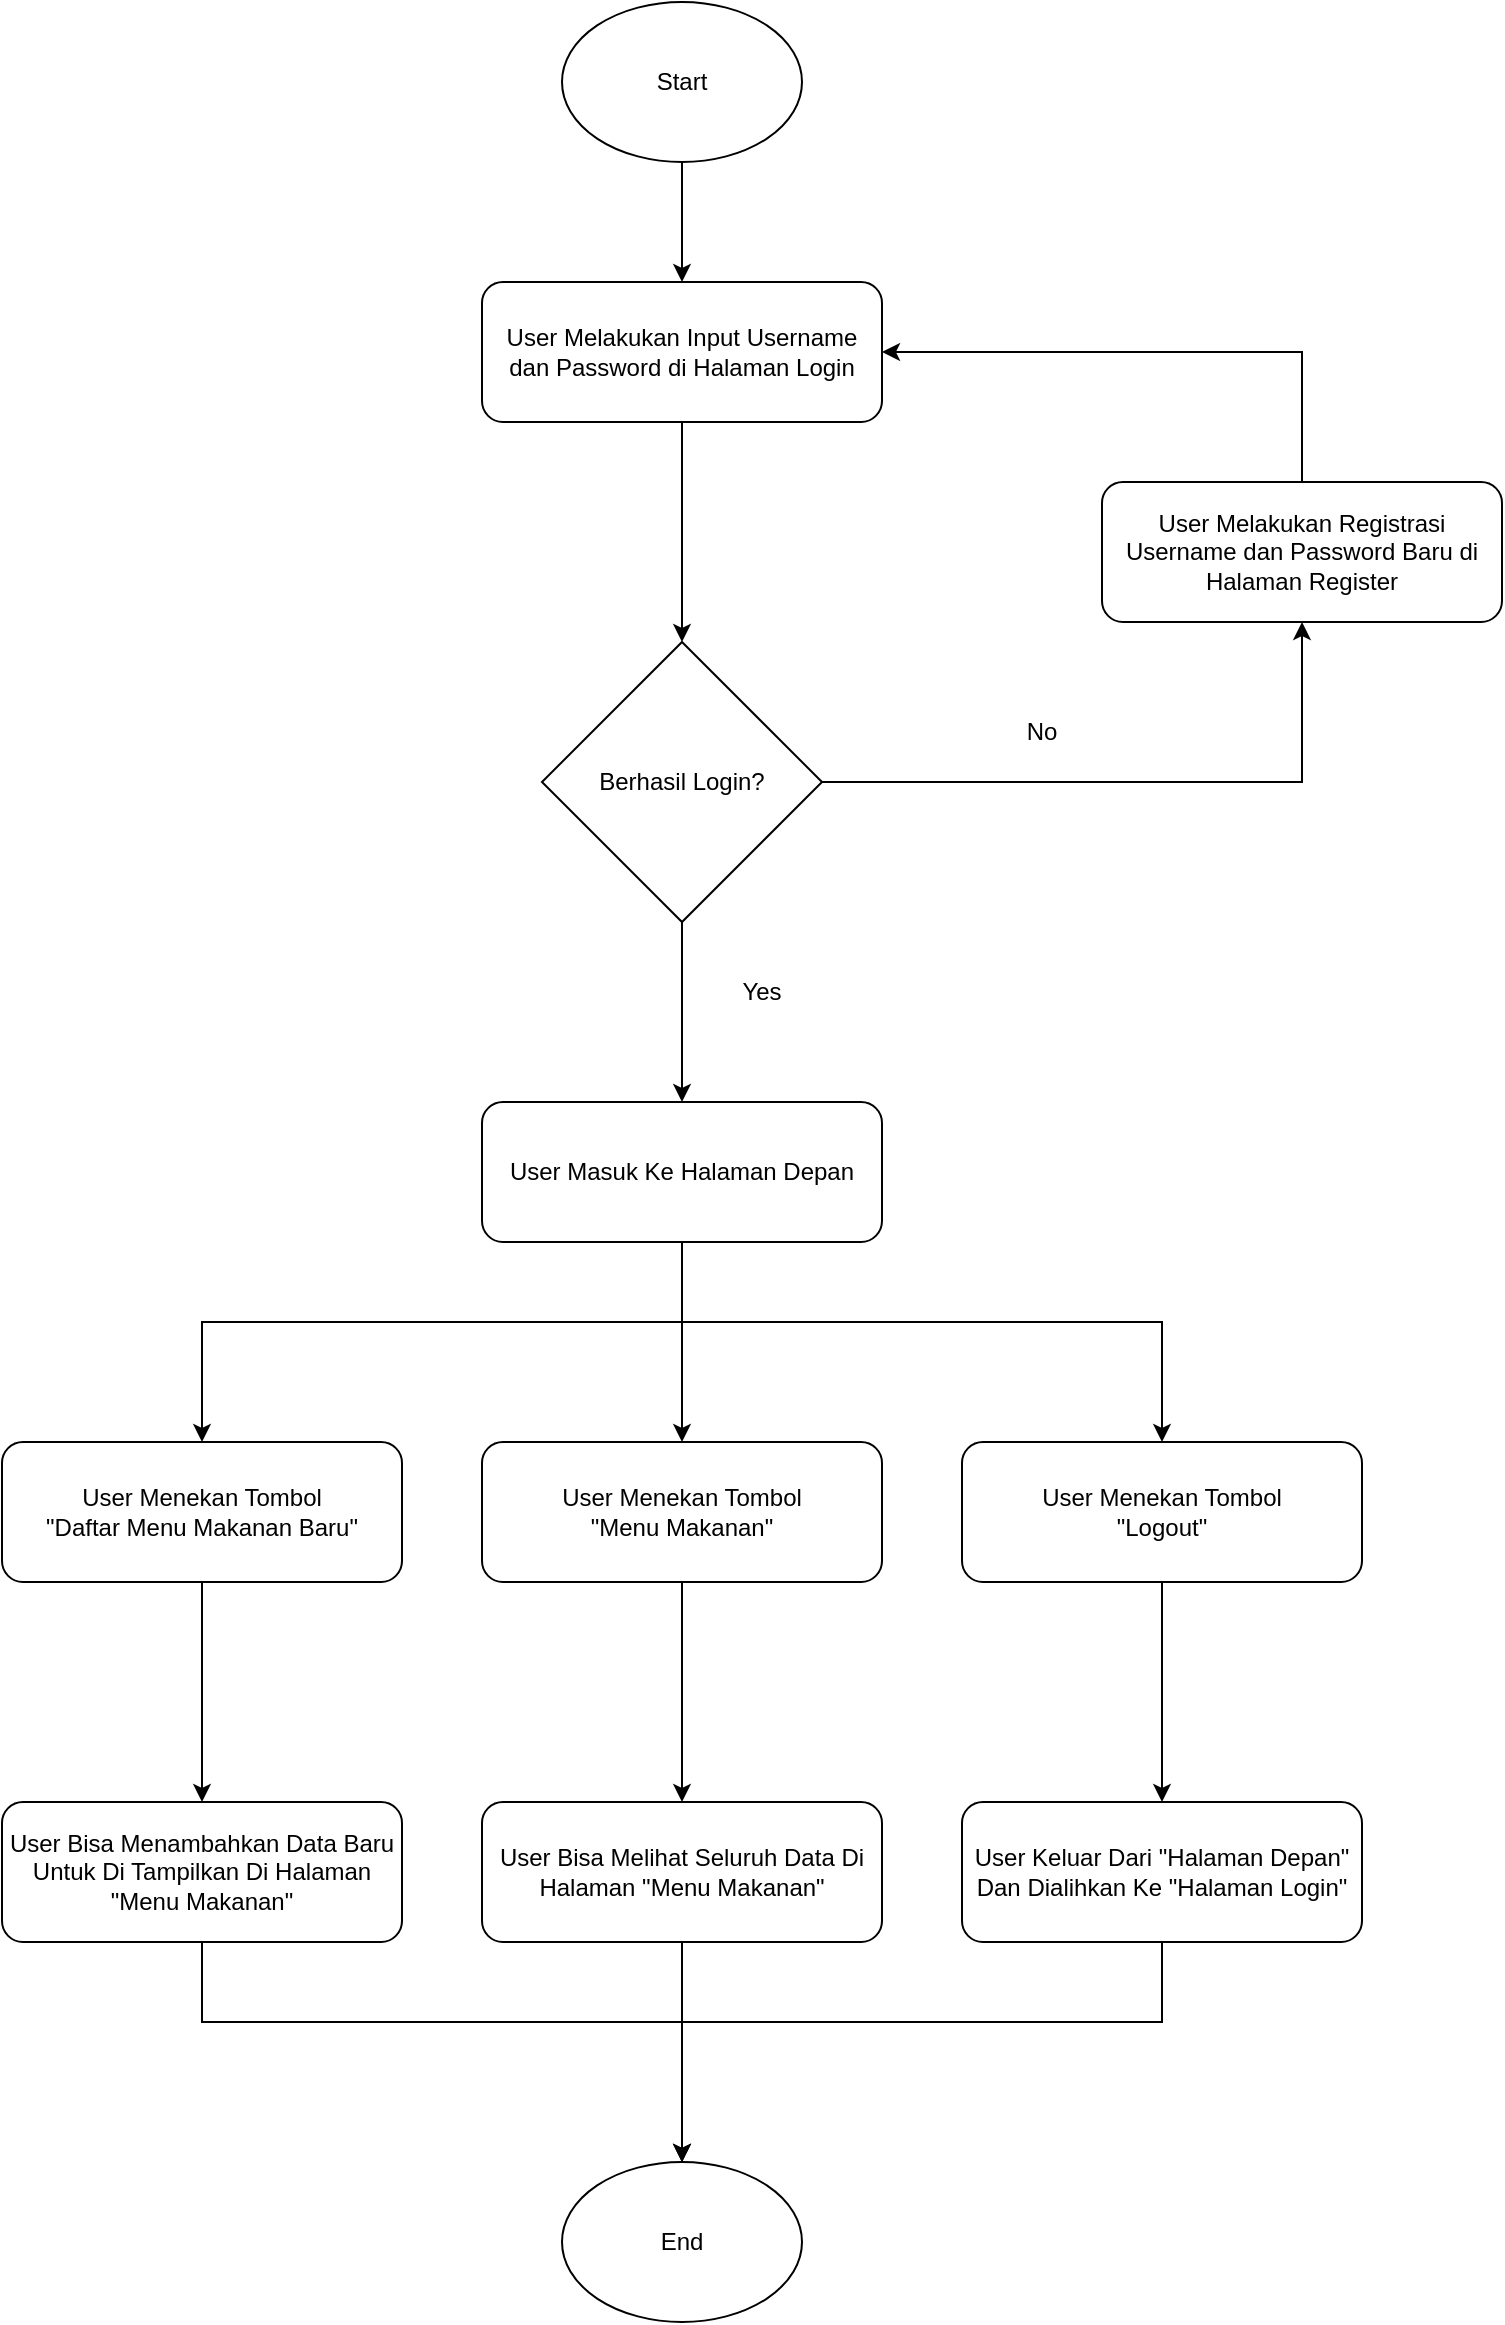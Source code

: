 <mxfile version="21.3.7" type="device">
  <diagram name="Page-1" id="a5atxGns9pt6nDqm3Cre">
    <mxGraphModel dx="880" dy="444" grid="1" gridSize="10" guides="1" tooltips="1" connect="1" arrows="1" fold="1" page="1" pageScale="1" pageWidth="827" pageHeight="1169" math="0" shadow="0">
      <root>
        <mxCell id="0" />
        <mxCell id="1" parent="0" />
        <mxCell id="4Eju1OSGysqqW-4qjEBf-1" value="Start" style="ellipse;whiteSpace=wrap;html=1;" vertex="1" parent="1">
          <mxGeometry x="350" y="190" width="120" height="80" as="geometry" />
        </mxCell>
        <mxCell id="4Eju1OSGysqqW-4qjEBf-2" value="" style="endArrow=classic;html=1;rounded=0;exitX=0.5;exitY=1;exitDx=0;exitDy=0;entryX=0.5;entryY=0;entryDx=0;entryDy=0;" edge="1" parent="1" source="4Eju1OSGysqqW-4qjEBf-1" target="4Eju1OSGysqqW-4qjEBf-3">
          <mxGeometry width="50" height="50" relative="1" as="geometry">
            <mxPoint x="390" y="260" as="sourcePoint" />
            <mxPoint x="410" y="360" as="targetPoint" />
          </mxGeometry>
        </mxCell>
        <mxCell id="4Eju1OSGysqqW-4qjEBf-3" value="User Melakukan Input Username dan Password di Halaman Login" style="rounded=1;whiteSpace=wrap;html=1;" vertex="1" parent="1">
          <mxGeometry x="310" y="330" width="200" height="70" as="geometry" />
        </mxCell>
        <mxCell id="4Eju1OSGysqqW-4qjEBf-5" value="Berhasil Login?" style="rhombus;whiteSpace=wrap;html=1;" vertex="1" parent="1">
          <mxGeometry x="340" y="510" width="140" height="140" as="geometry" />
        </mxCell>
        <mxCell id="4Eju1OSGysqqW-4qjEBf-6" value="" style="endArrow=classic;html=1;rounded=0;exitX=0.5;exitY=1;exitDx=0;exitDy=0;entryX=0.5;entryY=0;entryDx=0;entryDy=0;" edge="1" parent="1" source="4Eju1OSGysqqW-4qjEBf-3" target="4Eju1OSGysqqW-4qjEBf-5">
          <mxGeometry width="50" height="50" relative="1" as="geometry">
            <mxPoint x="420" y="280" as="sourcePoint" />
            <mxPoint x="420" y="340" as="targetPoint" />
          </mxGeometry>
        </mxCell>
        <mxCell id="4Eju1OSGysqqW-4qjEBf-7" value="User Melakukan Registrasi Username dan Password Baru di Halaman Register" style="rounded=1;whiteSpace=wrap;html=1;" vertex="1" parent="1">
          <mxGeometry x="620" y="430" width="200" height="70" as="geometry" />
        </mxCell>
        <mxCell id="4Eju1OSGysqqW-4qjEBf-8" value="" style="endArrow=classic;html=1;rounded=0;exitX=1;exitY=0.5;exitDx=0;exitDy=0;entryX=0.5;entryY=1;entryDx=0;entryDy=0;" edge="1" parent="1" source="4Eju1OSGysqqW-4qjEBf-5" target="4Eju1OSGysqqW-4qjEBf-7">
          <mxGeometry width="50" height="50" relative="1" as="geometry">
            <mxPoint x="420" y="410" as="sourcePoint" />
            <mxPoint x="420" y="480" as="targetPoint" />
            <Array as="points">
              <mxPoint x="720" y="580" />
            </Array>
          </mxGeometry>
        </mxCell>
        <mxCell id="4Eju1OSGysqqW-4qjEBf-9" value="" style="endArrow=classic;html=1;rounded=0;exitX=0.5;exitY=0;exitDx=0;exitDy=0;entryX=1;entryY=0.5;entryDx=0;entryDy=0;" edge="1" parent="1" source="4Eju1OSGysqqW-4qjEBf-7" target="4Eju1OSGysqqW-4qjEBf-3">
          <mxGeometry width="50" height="50" relative="1" as="geometry">
            <mxPoint x="490" y="550" as="sourcePoint" />
            <mxPoint x="730" y="490" as="targetPoint" />
            <Array as="points">
              <mxPoint x="720" y="365" />
            </Array>
          </mxGeometry>
        </mxCell>
        <mxCell id="4Eju1OSGysqqW-4qjEBf-10" value="No" style="text;html=1;strokeColor=none;fillColor=none;align=center;verticalAlign=middle;whiteSpace=wrap;rounded=0;" vertex="1" parent="1">
          <mxGeometry x="560" y="540" width="60" height="30" as="geometry" />
        </mxCell>
        <mxCell id="4Eju1OSGysqqW-4qjEBf-11" value="User Masuk Ke Halaman Depan" style="rounded=1;whiteSpace=wrap;html=1;" vertex="1" parent="1">
          <mxGeometry x="310" y="740" width="200" height="70" as="geometry" />
        </mxCell>
        <mxCell id="4Eju1OSGysqqW-4qjEBf-12" value="" style="endArrow=classic;html=1;rounded=0;entryX=0.5;entryY=0;entryDx=0;entryDy=0;exitX=0.5;exitY=1;exitDx=0;exitDy=0;" edge="1" parent="1" source="4Eju1OSGysqqW-4qjEBf-5" target="4Eju1OSGysqqW-4qjEBf-11">
          <mxGeometry width="50" height="50" relative="1" as="geometry">
            <mxPoint x="420" y="410" as="sourcePoint" />
            <mxPoint x="420" y="520" as="targetPoint" />
          </mxGeometry>
        </mxCell>
        <mxCell id="4Eju1OSGysqqW-4qjEBf-14" value="Yes" style="text;html=1;strokeColor=none;fillColor=none;align=center;verticalAlign=middle;whiteSpace=wrap;rounded=0;" vertex="1" parent="1">
          <mxGeometry x="420" y="670" width="60" height="30" as="geometry" />
        </mxCell>
        <mxCell id="4Eju1OSGysqqW-4qjEBf-15" value="User Menekan Tombol&lt;br&gt;&quot;Daftar Menu Makanan Baru&quot;" style="rounded=1;whiteSpace=wrap;html=1;" vertex="1" parent="1">
          <mxGeometry x="70" y="910" width="200" height="70" as="geometry" />
        </mxCell>
        <mxCell id="4Eju1OSGysqqW-4qjEBf-16" value="User Menekan Tombol&lt;br style=&quot;border-color: var(--border-color);&quot;&gt;&quot;Menu Makanan&quot;" style="rounded=1;whiteSpace=wrap;html=1;" vertex="1" parent="1">
          <mxGeometry x="310" y="910" width="200" height="70" as="geometry" />
        </mxCell>
        <mxCell id="4Eju1OSGysqqW-4qjEBf-17" value="User Menekan Tombol&lt;br style=&quot;border-color: var(--border-color);&quot;&gt;&quot;Logout&quot;" style="rounded=1;whiteSpace=wrap;html=1;" vertex="1" parent="1">
          <mxGeometry x="550" y="910" width="200" height="70" as="geometry" />
        </mxCell>
        <mxCell id="4Eju1OSGysqqW-4qjEBf-18" value="" style="endArrow=classic;html=1;rounded=0;entryX=0.5;entryY=0;entryDx=0;entryDy=0;exitX=0.5;exitY=1;exitDx=0;exitDy=0;" edge="1" parent="1" source="4Eju1OSGysqqW-4qjEBf-11" target="4Eju1OSGysqqW-4qjEBf-15">
          <mxGeometry width="50" height="50" relative="1" as="geometry">
            <mxPoint x="420" y="660" as="sourcePoint" />
            <mxPoint x="420" y="750" as="targetPoint" />
            <Array as="points">
              <mxPoint x="410" y="850" />
              <mxPoint x="170" y="850" />
            </Array>
          </mxGeometry>
        </mxCell>
        <mxCell id="4Eju1OSGysqqW-4qjEBf-19" value="" style="endArrow=classic;html=1;rounded=0;entryX=0.5;entryY=0;entryDx=0;entryDy=0;exitX=0.5;exitY=1;exitDx=0;exitDy=0;" edge="1" parent="1" source="4Eju1OSGysqqW-4qjEBf-11" target="4Eju1OSGysqqW-4qjEBf-16">
          <mxGeometry width="50" height="50" relative="1" as="geometry">
            <mxPoint x="420" y="660" as="sourcePoint" />
            <mxPoint x="420" y="750" as="targetPoint" />
          </mxGeometry>
        </mxCell>
        <mxCell id="4Eju1OSGysqqW-4qjEBf-20" value="" style="endArrow=classic;html=1;rounded=0;exitX=0.5;exitY=1;exitDx=0;exitDy=0;entryX=0.5;entryY=0;entryDx=0;entryDy=0;" edge="1" parent="1" source="4Eju1OSGysqqW-4qjEBf-11" target="4Eju1OSGysqqW-4qjEBf-17">
          <mxGeometry width="50" height="50" relative="1" as="geometry">
            <mxPoint x="430" y="670" as="sourcePoint" />
            <mxPoint x="430" y="760" as="targetPoint" />
            <Array as="points">
              <mxPoint x="410" y="850" />
              <mxPoint x="650" y="850" />
            </Array>
          </mxGeometry>
        </mxCell>
        <mxCell id="4Eju1OSGysqqW-4qjEBf-21" value="User Bisa Menambahkan Data Baru Untuk Di Tampilkan Di Halaman &quot;Menu Makanan&quot;" style="rounded=1;whiteSpace=wrap;html=1;" vertex="1" parent="1">
          <mxGeometry x="70" y="1090" width="200" height="70" as="geometry" />
        </mxCell>
        <mxCell id="4Eju1OSGysqqW-4qjEBf-22" value="User Bisa Melihat Seluruh Data Di Halaman &quot;Menu Makanan&quot;" style="rounded=1;whiteSpace=wrap;html=1;" vertex="1" parent="1">
          <mxGeometry x="310" y="1090" width="200" height="70" as="geometry" />
        </mxCell>
        <mxCell id="4Eju1OSGysqqW-4qjEBf-23" value="User Keluar Dari &quot;Halaman Depan&quot; Dan Dialihkan Ke &quot;Halaman Login&quot;" style="rounded=1;whiteSpace=wrap;html=1;" vertex="1" parent="1">
          <mxGeometry x="550" y="1090" width="200" height="70" as="geometry" />
        </mxCell>
        <mxCell id="4Eju1OSGysqqW-4qjEBf-24" value="" style="endArrow=classic;html=1;rounded=0;entryX=0.5;entryY=0;entryDx=0;entryDy=0;exitX=0.5;exitY=1;exitDx=0;exitDy=0;" edge="1" parent="1" source="4Eju1OSGysqqW-4qjEBf-16" target="4Eju1OSGysqqW-4qjEBf-22">
          <mxGeometry width="50" height="50" relative="1" as="geometry">
            <mxPoint x="420" y="820" as="sourcePoint" />
            <mxPoint x="420" y="920" as="targetPoint" />
          </mxGeometry>
        </mxCell>
        <mxCell id="4Eju1OSGysqqW-4qjEBf-25" value="" style="endArrow=classic;html=1;rounded=0;entryX=0.5;entryY=0;entryDx=0;entryDy=0;exitX=0.5;exitY=1;exitDx=0;exitDy=0;" edge="1" parent="1" source="4Eju1OSGysqqW-4qjEBf-15" target="4Eju1OSGysqqW-4qjEBf-21">
          <mxGeometry width="50" height="50" relative="1" as="geometry">
            <mxPoint x="420" y="990" as="sourcePoint" />
            <mxPoint x="420" y="1100" as="targetPoint" />
          </mxGeometry>
        </mxCell>
        <mxCell id="4Eju1OSGysqqW-4qjEBf-26" value="" style="endArrow=classic;html=1;rounded=0;entryX=0.5;entryY=0;entryDx=0;entryDy=0;exitX=0.5;exitY=1;exitDx=0;exitDy=0;" edge="1" parent="1" source="4Eju1OSGysqqW-4qjEBf-17" target="4Eju1OSGysqqW-4qjEBf-23">
          <mxGeometry width="50" height="50" relative="1" as="geometry">
            <mxPoint x="430" y="1000" as="sourcePoint" />
            <mxPoint x="430" y="1110" as="targetPoint" />
          </mxGeometry>
        </mxCell>
        <mxCell id="4Eju1OSGysqqW-4qjEBf-28" value="End" style="ellipse;whiteSpace=wrap;html=1;" vertex="1" parent="1">
          <mxGeometry x="350" y="1270" width="120" height="80" as="geometry" />
        </mxCell>
        <mxCell id="4Eju1OSGysqqW-4qjEBf-29" value="" style="endArrow=classic;html=1;rounded=0;entryX=0.5;entryY=0;entryDx=0;entryDy=0;exitX=0.5;exitY=1;exitDx=0;exitDy=0;" edge="1" parent="1" source="4Eju1OSGysqqW-4qjEBf-21" target="4Eju1OSGysqqW-4qjEBf-28">
          <mxGeometry width="50" height="50" relative="1" as="geometry">
            <mxPoint x="410" y="1160" as="sourcePoint" />
            <mxPoint x="170" y="1260" as="targetPoint" />
            <Array as="points">
              <mxPoint x="170" y="1200" />
              <mxPoint x="410" y="1200" />
            </Array>
          </mxGeometry>
        </mxCell>
        <mxCell id="4Eju1OSGysqqW-4qjEBf-30" value="" style="endArrow=classic;html=1;rounded=0;entryX=0.5;entryY=0;entryDx=0;entryDy=0;exitX=0.5;exitY=1;exitDx=0;exitDy=0;entryPerimeter=0;" edge="1" parent="1" target="4Eju1OSGysqqW-4qjEBf-28">
          <mxGeometry width="50" height="50" relative="1" as="geometry">
            <mxPoint x="410" y="1160" as="sourcePoint" />
            <mxPoint x="410" y="1260" as="targetPoint" />
          </mxGeometry>
        </mxCell>
        <mxCell id="4Eju1OSGysqqW-4qjEBf-31" value="" style="endArrow=classic;html=1;rounded=0;exitX=0.5;exitY=1;exitDx=0;exitDy=0;entryX=0.5;entryY=0;entryDx=0;entryDy=0;" edge="1" parent="1" source="4Eju1OSGysqqW-4qjEBf-23" target="4Eju1OSGysqqW-4qjEBf-28">
          <mxGeometry width="50" height="50" relative="1" as="geometry">
            <mxPoint x="410" y="1160" as="sourcePoint" />
            <mxPoint x="650" y="1260" as="targetPoint" />
            <Array as="points">
              <mxPoint x="650" y="1200" />
              <mxPoint x="410" y="1200" />
            </Array>
          </mxGeometry>
        </mxCell>
      </root>
    </mxGraphModel>
  </diagram>
</mxfile>
